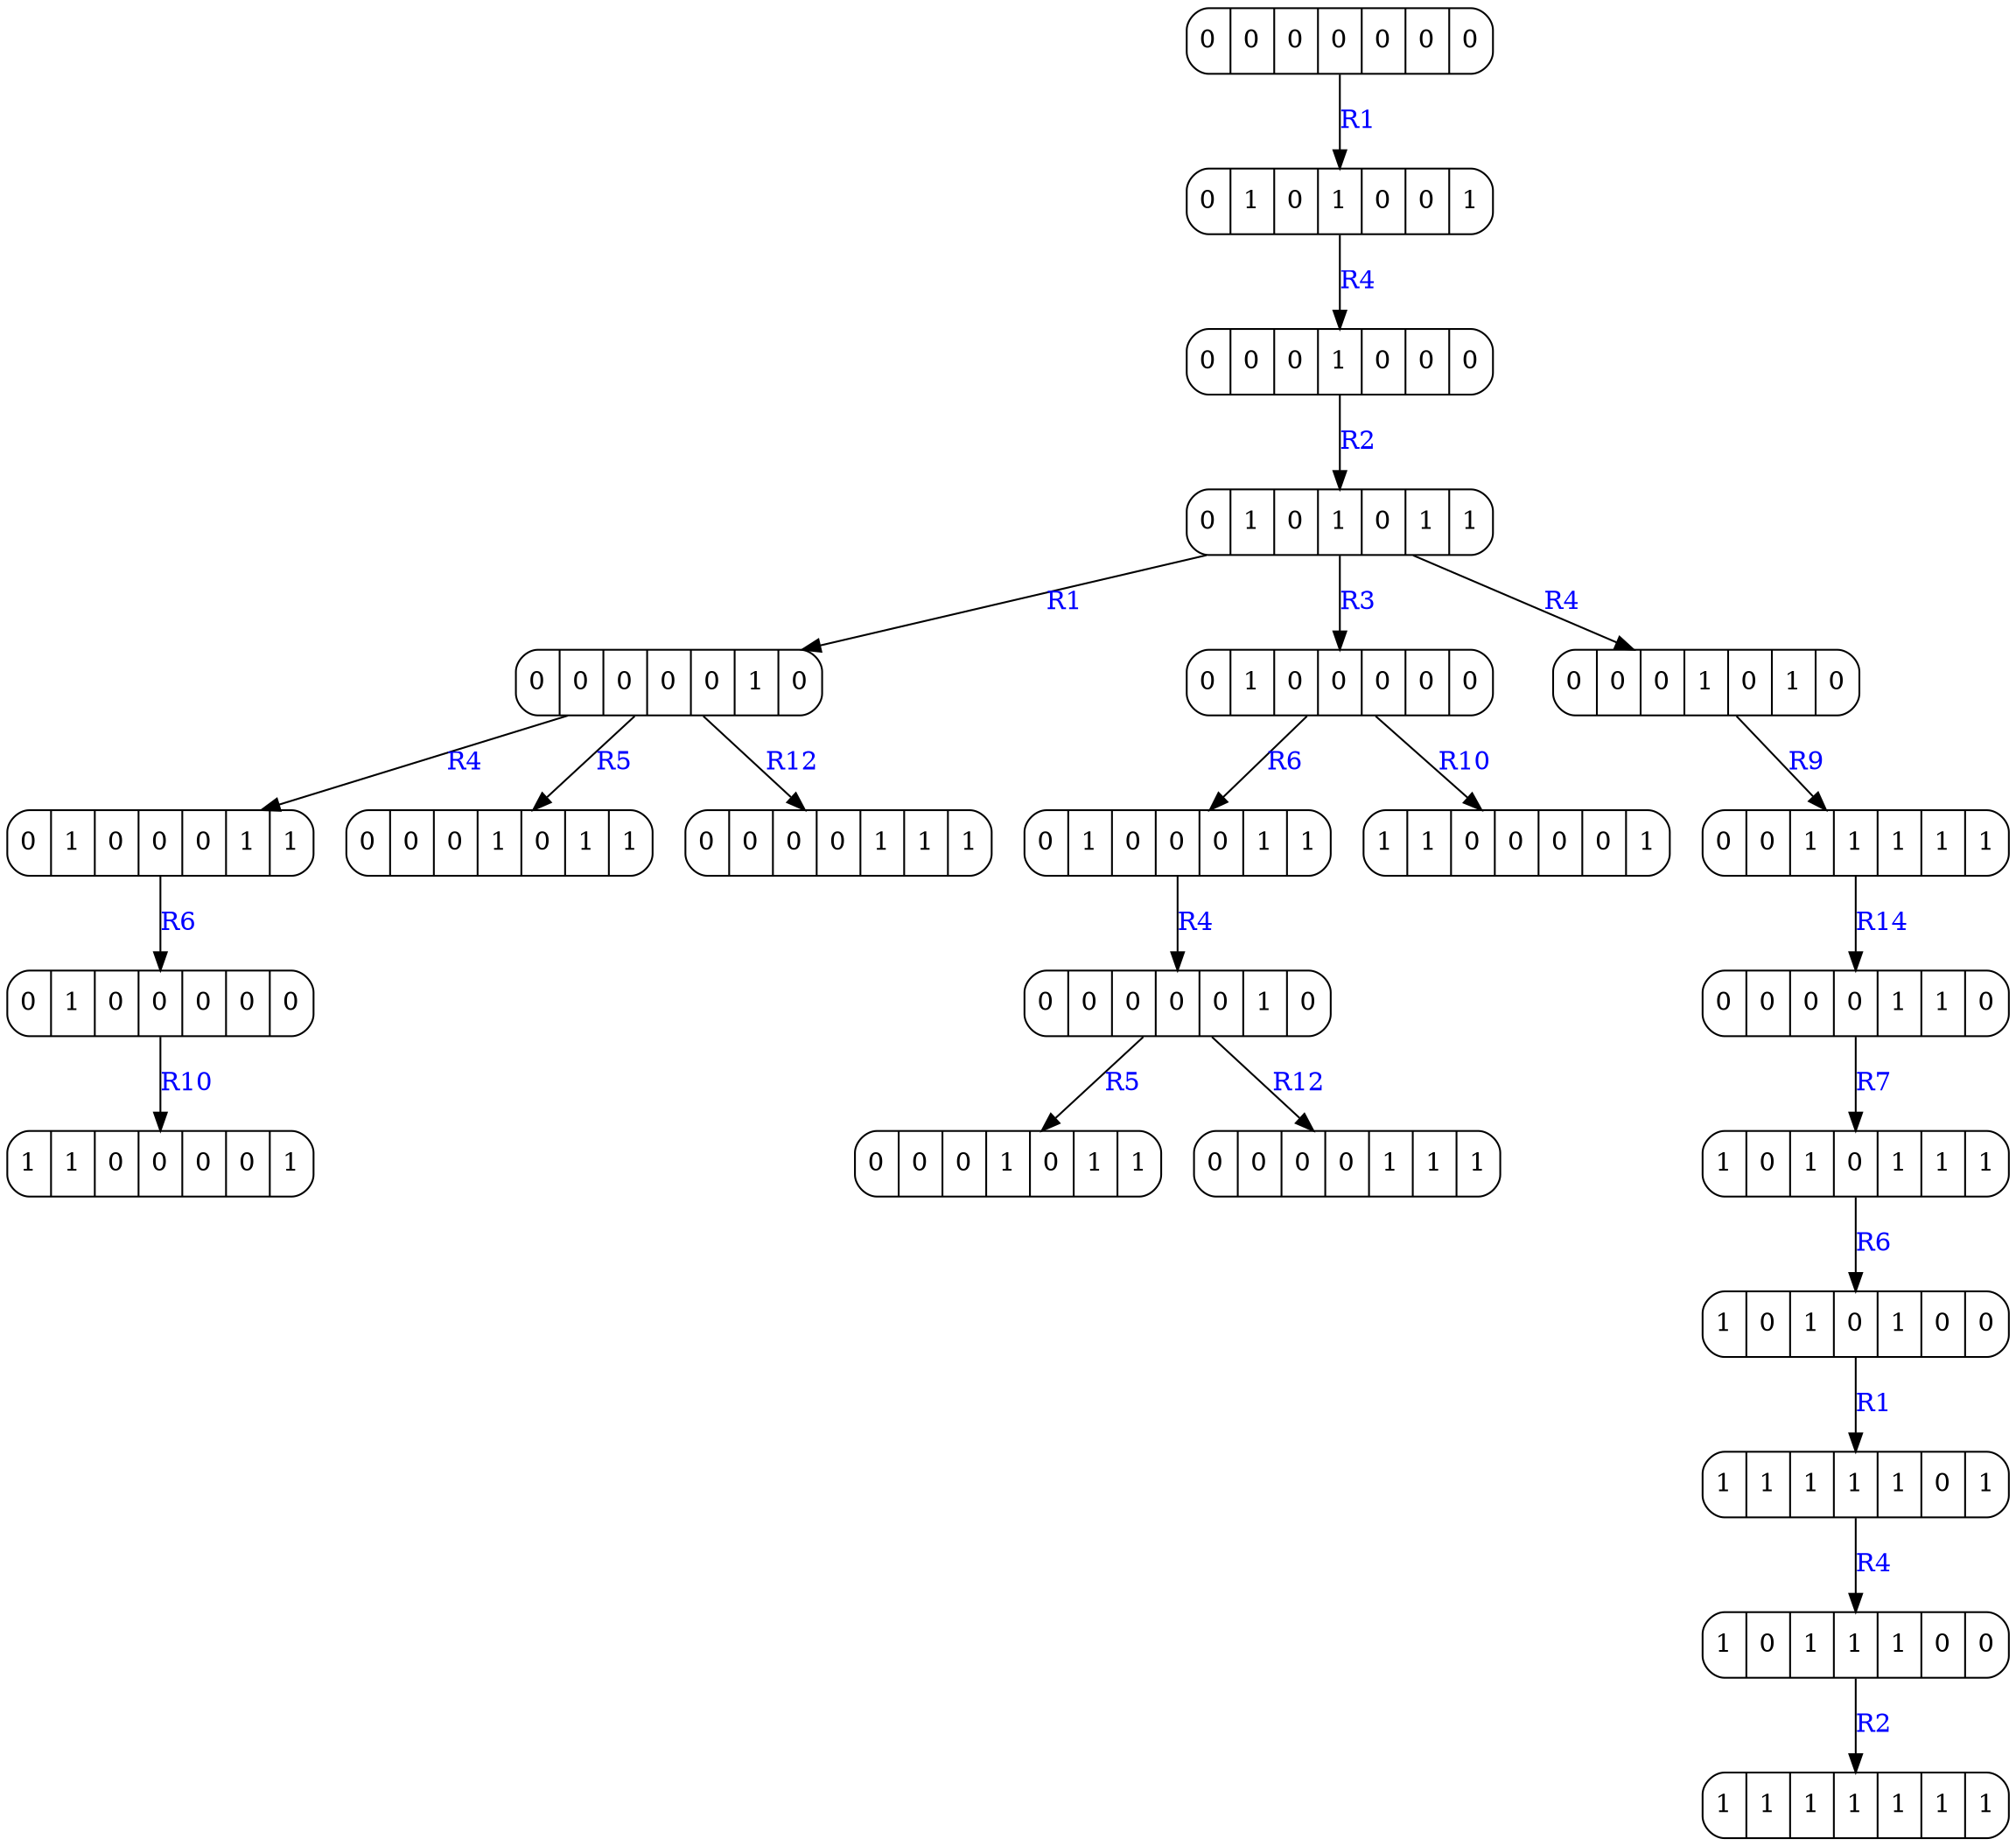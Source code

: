 digraph G {
node [margin=0.1 width=0.5 shape=record style=rounded]
edge[fontcolor=blue]
0[label=" 0 | 0 | 0 | 0 | 0 | 0 | 0 " ];
1[label=" 0 | 1 | 0 | 1 | 0 | 0 | 1 " ];
0 -> 1[label="R1"];
2[label=" 0 | 0 | 0 | 1 | 0 | 0 | 0 " ];
1 -> 2[label="R4"];
3[label=" 0 | 1 | 0 | 1 | 0 | 1 | 1 " ];
2 -> 3[label="R2"];
4[label=" 0 | 0 | 0 | 0 | 0 | 1 | 0 " ];
3 -> 4[label="R1"];
5[label=" 0 | 1 | 0 | 0 | 0 | 1 | 1 " ];
4 -> 5[label="R4"];
6[label=" 0 | 1 | 0 | 0 | 0 | 0 | 0 " ];
5 -> 6[label="R6"];
7[label=" 1 | 1 | 0 | 0 | 0 | 0 | 1 " ];
6 -> 7[label="R10"];
8[label=" 0 | 0 | 0 | 1 | 0 | 1 | 1 " ];
4 -> 8[label="R5"];
9[label=" 0 | 0 | 0 | 0 | 1 | 1 | 1 " ];
4 -> 9[label="R12"];
10[label=" 0 | 1 | 0 | 0 | 0 | 0 | 0 " ];
3 -> 10[label="R3"];
11[label=" 0 | 1 | 0 | 0 | 0 | 1 | 1 " ];
10 -> 11[label="R6"];
12[label=" 0 | 0 | 0 | 0 | 0 | 1 | 0 " ];
11 -> 12[label="R4"];
13[label=" 0 | 0 | 0 | 1 | 0 | 1 | 1 " ];
12 -> 13[label="R5"];
14[label=" 0 | 0 | 0 | 0 | 1 | 1 | 1 " ];
12 -> 14[label="R12"];
15[label=" 1 | 1 | 0 | 0 | 0 | 0 | 1 " ];
10 -> 15[label="R10"];
16[label=" 0 | 0 | 0 | 1 | 0 | 1 | 0 " ];
3 -> 16[label="R4"];
17[label=" 0 | 0 | 1 | 1 | 1 | 1 | 1 " ];
16 -> 17[label="R9"];
18[label=" 0 | 0 | 0 | 0 | 1 | 1 | 0 " ];
17 -> 18[label="R14"];
19[label=" 1 | 0 | 1 | 0 | 1 | 1 | 1 " ];
18 -> 19[label="R7"];
20[label=" 1 | 0 | 1 | 0 | 1 | 0 | 0 " ];
19 -> 20[label="R6"];
21[label=" 1 | 1 | 1 | 1 | 1 | 0 | 1 " ];
20 -> 21[label="R1"];
22[label=" 1 | 0 | 1 | 1 | 1 | 0 | 0 " ];
21 -> 22[label="R4"];
23[label=" 1 | 1 | 1 | 1 | 1 | 1 | 1 " ];
22 -> 23[label="R2"];
}